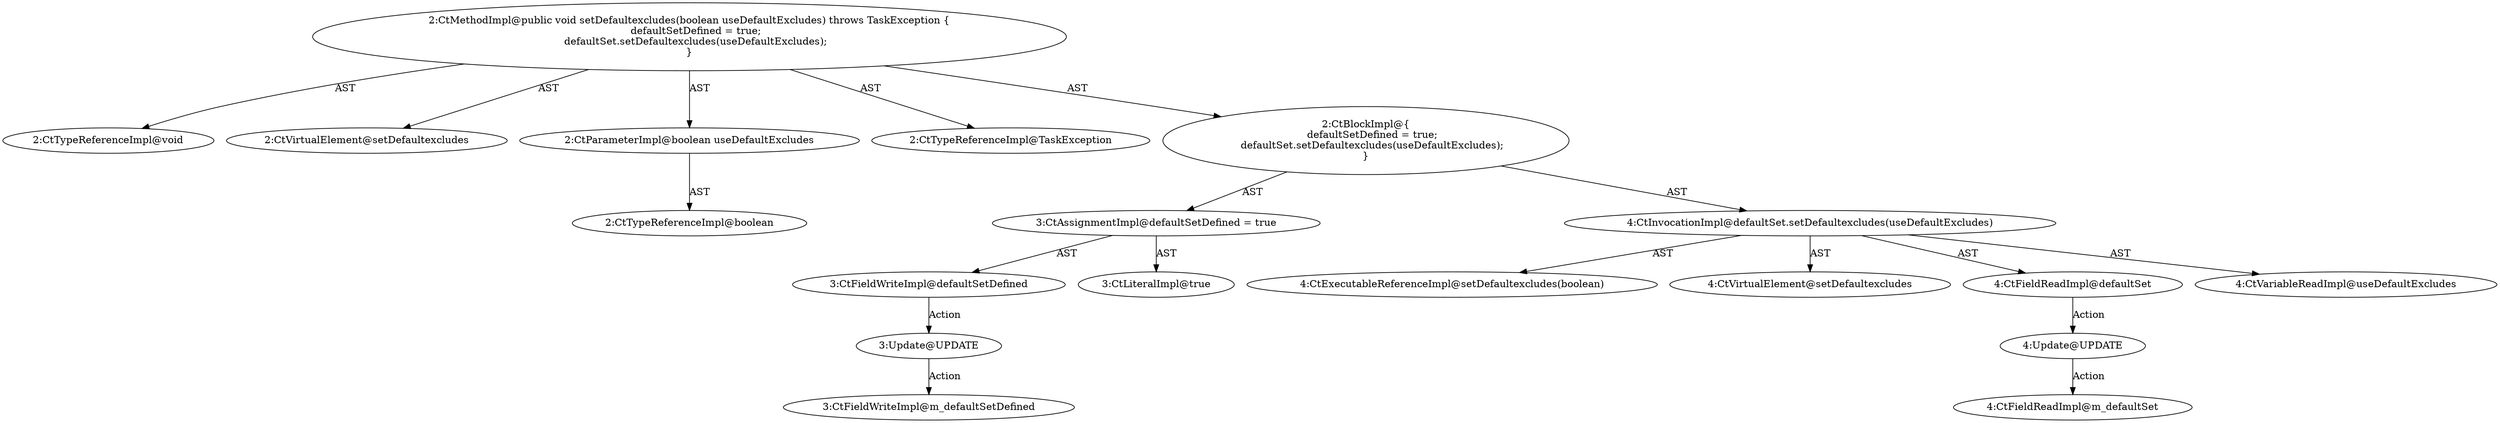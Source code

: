 digraph "setDefaultexcludes#?,boolean" {
0 [label="2:CtTypeReferenceImpl@void" shape=ellipse]
1 [label="2:CtVirtualElement@setDefaultexcludes" shape=ellipse]
2 [label="2:CtParameterImpl@boolean useDefaultExcludes" shape=ellipse]
3 [label="2:CtTypeReferenceImpl@boolean" shape=ellipse]
4 [label="2:CtTypeReferenceImpl@TaskException" shape=ellipse]
5 [label="3:CtFieldWriteImpl@defaultSetDefined" shape=ellipse]
6 [label="3:CtLiteralImpl@true" shape=ellipse]
7 [label="3:CtAssignmentImpl@defaultSetDefined = true" shape=ellipse]
8 [label="4:CtExecutableReferenceImpl@setDefaultexcludes(boolean)" shape=ellipse]
9 [label="4:CtVirtualElement@setDefaultexcludes" shape=ellipse]
10 [label="4:CtFieldReadImpl@defaultSet" shape=ellipse]
11 [label="4:CtVariableReadImpl@useDefaultExcludes" shape=ellipse]
12 [label="4:CtInvocationImpl@defaultSet.setDefaultexcludes(useDefaultExcludes)" shape=ellipse]
13 [label="2:CtBlockImpl@\{
    defaultSetDefined = true;
    defaultSet.setDefaultexcludes(useDefaultExcludes);
\}" shape=ellipse]
14 [label="2:CtMethodImpl@public void setDefaultexcludes(boolean useDefaultExcludes) throws TaskException \{
    defaultSetDefined = true;
    defaultSet.setDefaultexcludes(useDefaultExcludes);
\}" shape=ellipse]
15 [label="3:Update@UPDATE" shape=ellipse]
16 [label="3:CtFieldWriteImpl@m_defaultSetDefined" shape=ellipse]
17 [label="4:Update@UPDATE" shape=ellipse]
18 [label="4:CtFieldReadImpl@m_defaultSet" shape=ellipse]
2 -> 3 [label="AST"];
5 -> 15 [label="Action"];
7 -> 5 [label="AST"];
7 -> 6 [label="AST"];
10 -> 17 [label="Action"];
12 -> 9 [label="AST"];
12 -> 10 [label="AST"];
12 -> 8 [label="AST"];
12 -> 11 [label="AST"];
13 -> 7 [label="AST"];
13 -> 12 [label="AST"];
14 -> 1 [label="AST"];
14 -> 0 [label="AST"];
14 -> 2 [label="AST"];
14 -> 4 [label="AST"];
14 -> 13 [label="AST"];
15 -> 16 [label="Action"];
17 -> 18 [label="Action"];
}
